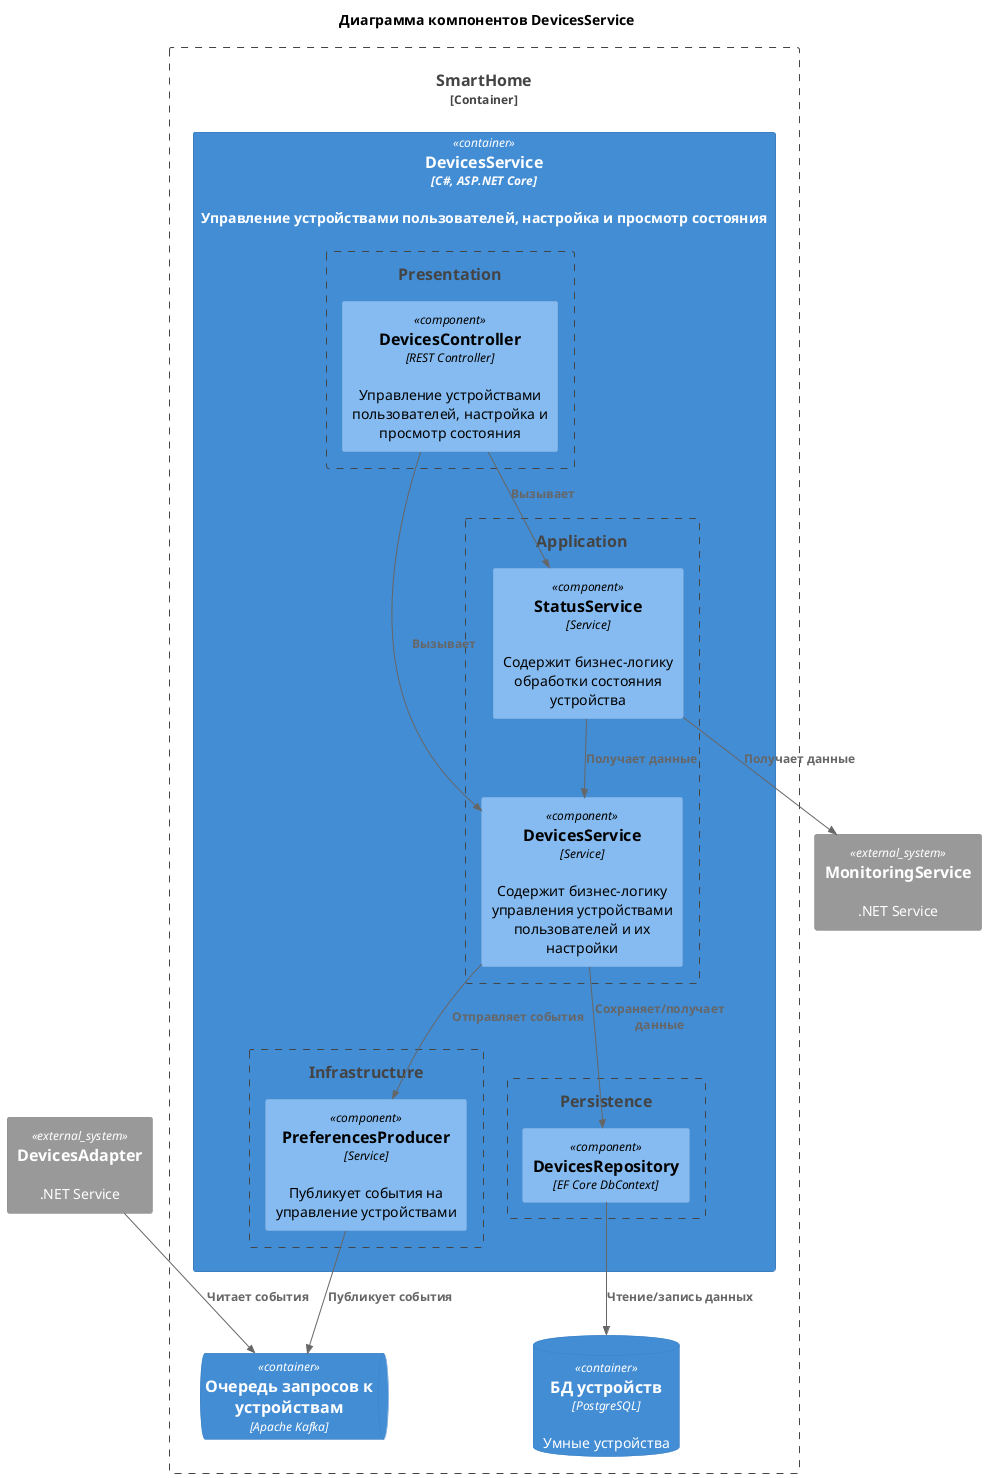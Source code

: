 @startuml
!include <C4/C4_Component>

title Диаграмма компонентов DevicesService

Container_Boundary(SmartHome, "SmartHome") {
    Container(DevicesServiceContainer, "DevicesService", "C#, ASP.NET Core", "Управление устройствами пользователей, настройка и просмотр состояния")
    ContainerDb(DevicesDatabase, "БД устройств", "PostgreSQL", "Умные устройства")
    ContainerQueue(PreferencesQueue, "Очередь запросов к устройствам", "Apache Kafka")
}

Container(DevicesServiceContainer, "DevicesService") {
    Boundary(Controllers, "Presentation") {
        Component(DevicesController, "DevicesController", "REST Controller", "Управление устройствами пользователей, настройка и просмотр состояния")
    }

    Boundary(Services, "Application") {
        Component(DevicesService, "DevicesService", "Service", "Содержит бизнес-логику управления устройствами пользователей и их настройки")
        Component(StatusService, "StatusService", "Service", "Содержит бизнес-логику обработки состояния устройства")
    }

    Boundary(Contexts, "Persistence") {
        Component(DevicesRepository, "DevicesRepository", "EF Core DbContext")
    }

    Boundary(Infrastructure, "Infrastructure") {
        Component(PreferencesProducer, "PreferencesProducer", "Service", "Публикует события на управление устройствами")
    }
}

System_Ext(DevicesAdapter, "DevicesAdapter", ".NET Service")
System_Ext(MonitoringService, "MonitoringService", ".NET Service")

Rel(DevicesController, DevicesService, "Вызывает")
Rel(DevicesController, StatusService, "Вызывает")

Rel(DevicesService, DevicesRepository, "Сохраняет/получает данные")
Rel(DevicesService, PreferencesProducer, "Отправляет события")

Rel(StatusService, DevicesService, "Получает данные")
Rel(StatusService, MonitoringService, "Получает данные")

Rel(DevicesRepository, DevicesDatabase, "Чтение/запись данных")

Rel(PreferencesProducer, PreferencesQueue, "Публикует события")

Rel(DevicesAdapter, PreferencesQueue, "Читает события")

@enduml